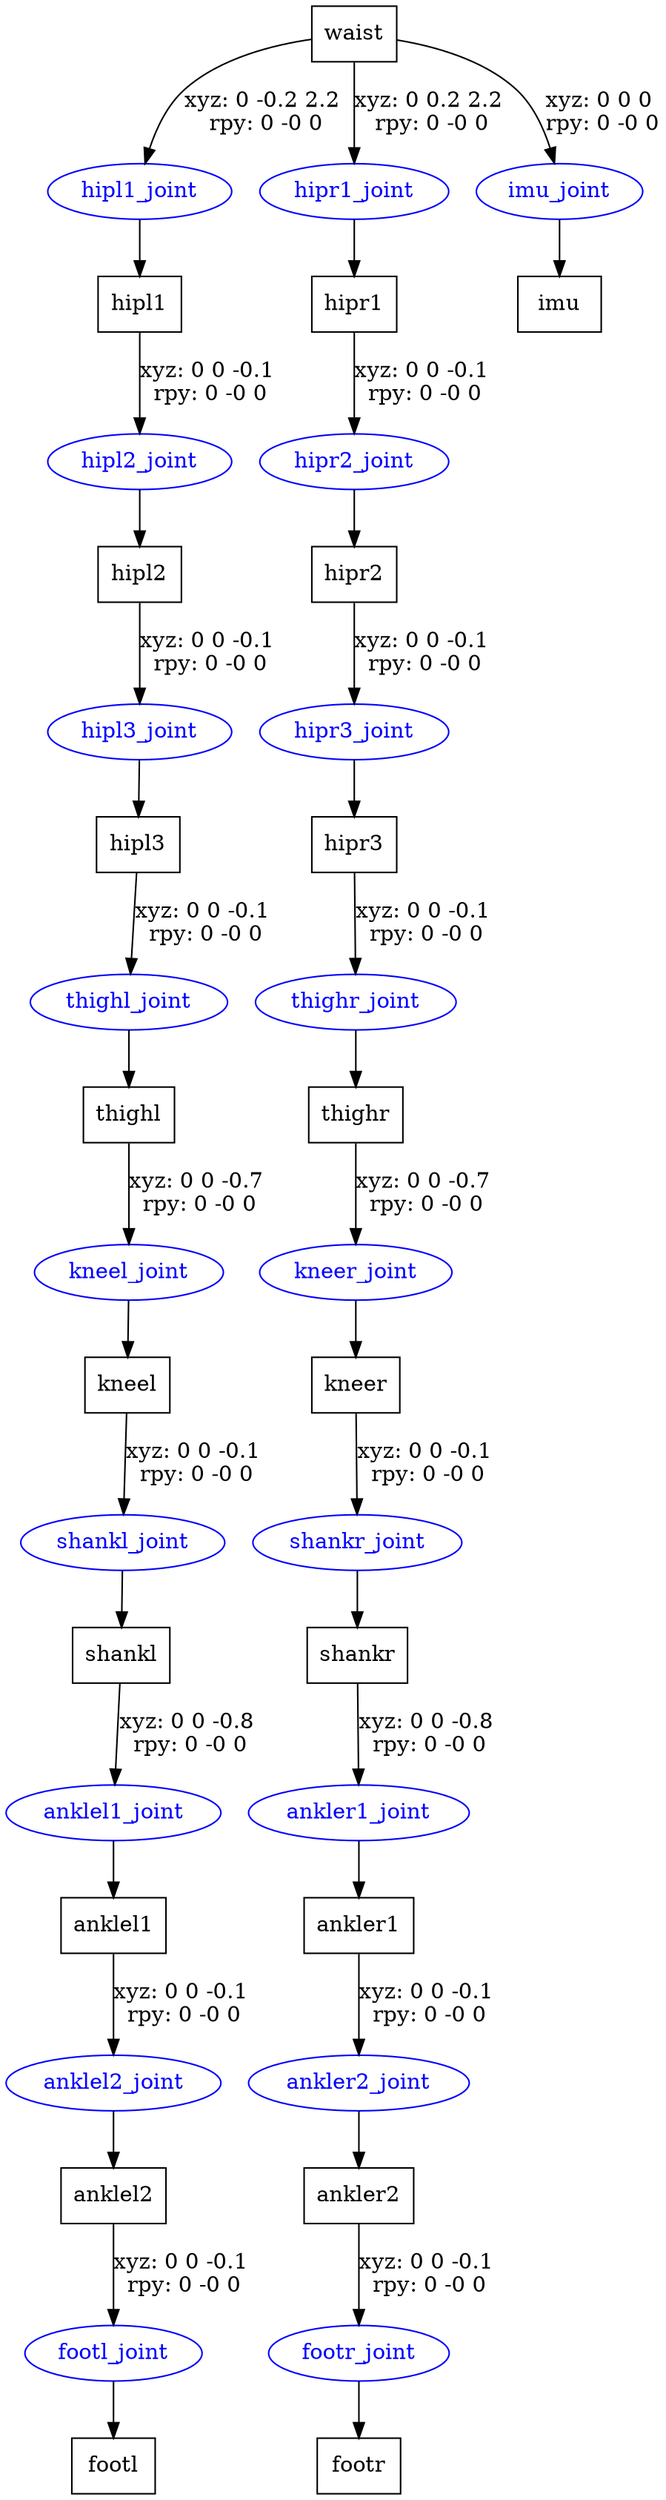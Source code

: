 digraph G {
node [shape=box];
"waist" [label="waist"];
"hipl1" [label="hipl1"];
"hipl2" [label="hipl2"];
"hipl3" [label="hipl3"];
"thighl" [label="thighl"];
"kneel" [label="kneel"];
"shankl" [label="shankl"];
"anklel1" [label="anklel1"];
"anklel2" [label="anklel2"];
"footl" [label="footl"];
"hipr1" [label="hipr1"];
"hipr2" [label="hipr2"];
"hipr3" [label="hipr3"];
"thighr" [label="thighr"];
"kneer" [label="kneer"];
"shankr" [label="shankr"];
"ankler1" [label="ankler1"];
"ankler2" [label="ankler2"];
"footr" [label="footr"];
"imu" [label="imu"];
node [shape=ellipse, color=blue, fontcolor=blue];
"waist" -> "hipl1_joint" [label="xyz: 0 -0.2 2.2 \nrpy: 0 -0 0"]
"hipl1_joint" -> "hipl1"
"hipl1" -> "hipl2_joint" [label="xyz: 0 0 -0.1 \nrpy: 0 -0 0"]
"hipl2_joint" -> "hipl2"
"hipl2" -> "hipl3_joint" [label="xyz: 0 0 -0.1 \nrpy: 0 -0 0"]
"hipl3_joint" -> "hipl3"
"hipl3" -> "thighl_joint" [label="xyz: 0 0 -0.1 \nrpy: 0 -0 0"]
"thighl_joint" -> "thighl"
"thighl" -> "kneel_joint" [label="xyz: 0 0 -0.7 \nrpy: 0 -0 0"]
"kneel_joint" -> "kneel"
"kneel" -> "shankl_joint" [label="xyz: 0 0 -0.1 \nrpy: 0 -0 0"]
"shankl_joint" -> "shankl"
"shankl" -> "anklel1_joint" [label="xyz: 0 0 -0.8 \nrpy: 0 -0 0"]
"anklel1_joint" -> "anklel1"
"anklel1" -> "anklel2_joint" [label="xyz: 0 0 -0.1 \nrpy: 0 -0 0"]
"anklel2_joint" -> "anklel2"
"anklel2" -> "footl_joint" [label="xyz: 0 0 -0.1 \nrpy: 0 -0 0"]
"footl_joint" -> "footl"
"waist" -> "hipr1_joint" [label="xyz: 0 0.2 2.2 \nrpy: 0 -0 0"]
"hipr1_joint" -> "hipr1"
"hipr1" -> "hipr2_joint" [label="xyz: 0 0 -0.1 \nrpy: 0 -0 0"]
"hipr2_joint" -> "hipr2"
"hipr2" -> "hipr3_joint" [label="xyz: 0 0 -0.1 \nrpy: 0 -0 0"]
"hipr3_joint" -> "hipr3"
"hipr3" -> "thighr_joint" [label="xyz: 0 0 -0.1 \nrpy: 0 -0 0"]
"thighr_joint" -> "thighr"
"thighr" -> "kneer_joint" [label="xyz: 0 0 -0.7 \nrpy: 0 -0 0"]
"kneer_joint" -> "kneer"
"kneer" -> "shankr_joint" [label="xyz: 0 0 -0.1 \nrpy: 0 -0 0"]
"shankr_joint" -> "shankr"
"shankr" -> "ankler1_joint" [label="xyz: 0 0 -0.8 \nrpy: 0 -0 0"]
"ankler1_joint" -> "ankler1"
"ankler1" -> "ankler2_joint" [label="xyz: 0 0 -0.1 \nrpy: 0 -0 0"]
"ankler2_joint" -> "ankler2"
"ankler2" -> "footr_joint" [label="xyz: 0 0 -0.1 \nrpy: 0 -0 0"]
"footr_joint" -> "footr"
"waist" -> "imu_joint" [label="xyz: 0 0 0 \nrpy: 0 -0 0"]
"imu_joint" -> "imu"
}
